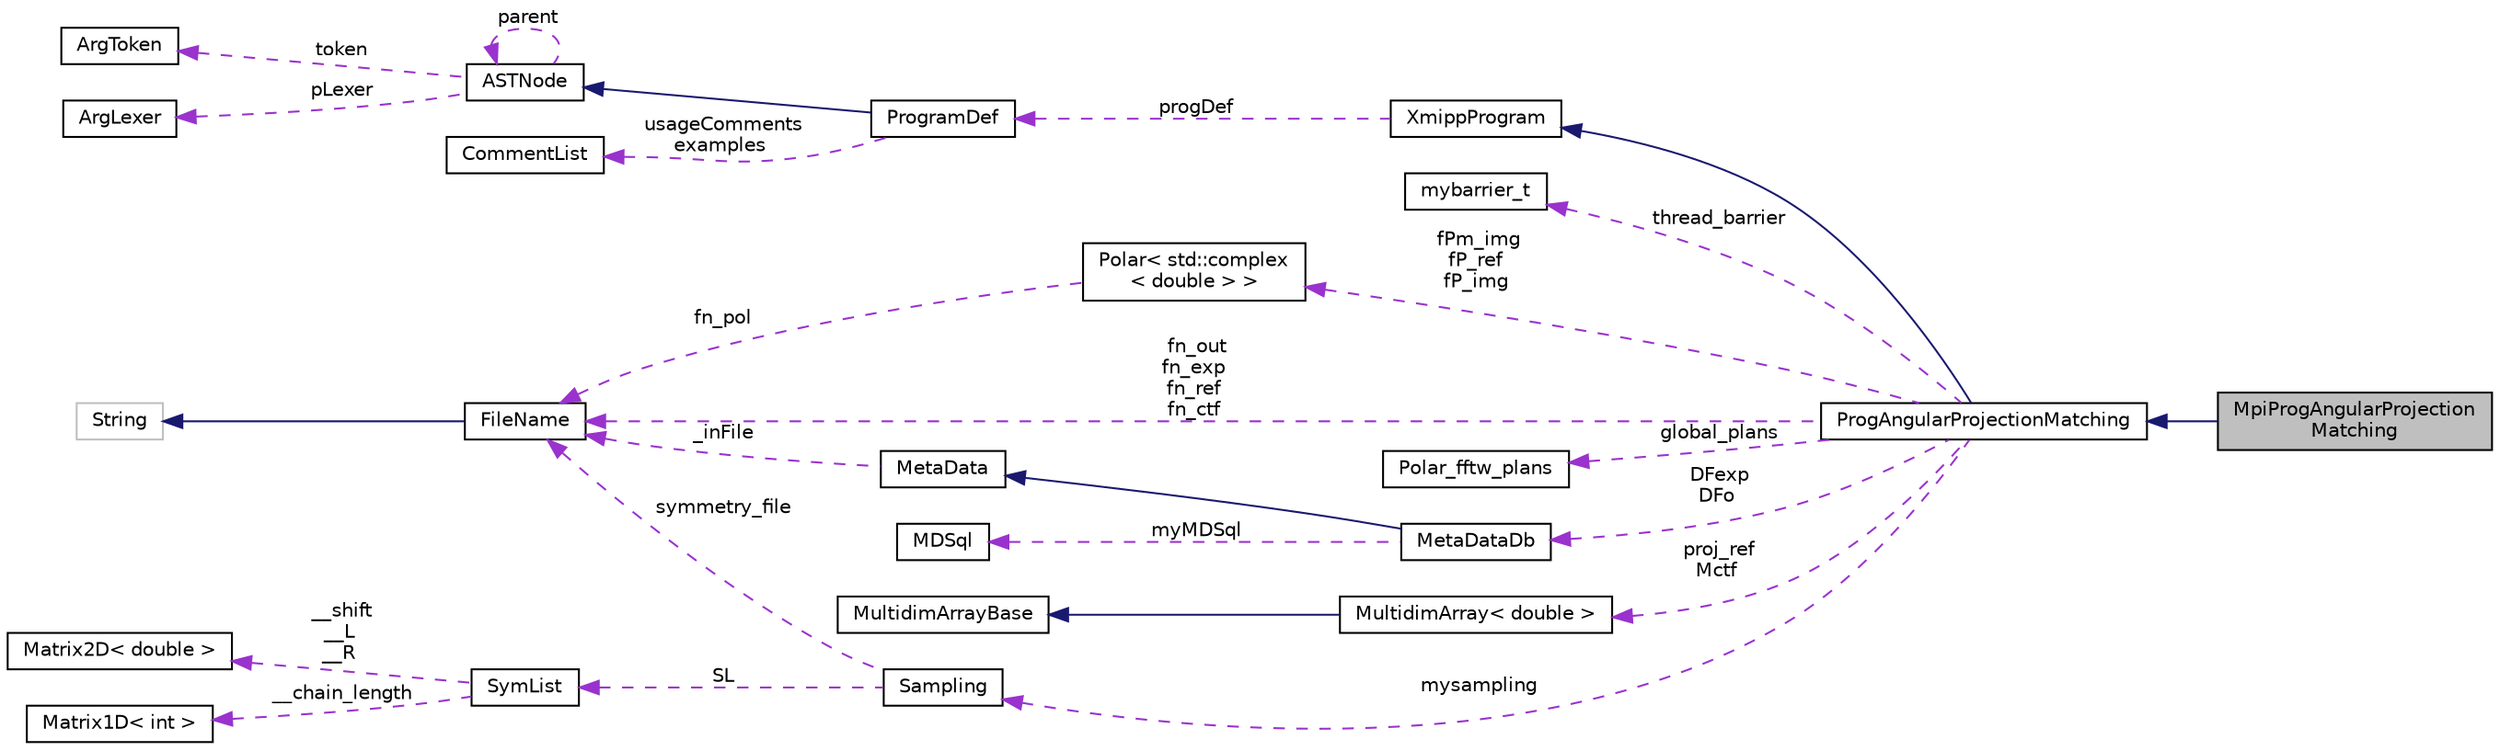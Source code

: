 digraph "MpiProgAngularProjectionMatching"
{
  edge [fontname="Helvetica",fontsize="10",labelfontname="Helvetica",labelfontsize="10"];
  node [fontname="Helvetica",fontsize="10",shape=record];
  rankdir="LR";
  Node3 [label="MpiProgAngularProjection\lMatching",height=0.2,width=0.4,color="black", fillcolor="grey75", style="filled", fontcolor="black"];
  Node4 -> Node3 [dir="back",color="midnightblue",fontsize="10",style="solid",fontname="Helvetica"];
  Node4 [label="ProgAngularProjectionMatching",height=0.2,width=0.4,color="black", fillcolor="white", style="filled",URL="$classProgAngularProjectionMatching.html"];
  Node5 -> Node4 [dir="back",color="midnightblue",fontsize="10",style="solid",fontname="Helvetica"];
  Node5 [label="XmippProgram",height=0.2,width=0.4,color="black", fillcolor="white", style="filled",URL="$classXmippProgram.html"];
  Node6 -> Node5 [dir="back",color="darkorchid3",fontsize="10",style="dashed",label=" progDef" ,fontname="Helvetica"];
  Node6 [label="ProgramDef",height=0.2,width=0.4,color="black", fillcolor="white", style="filled",URL="$classProgramDef.html"];
  Node7 -> Node6 [dir="back",color="midnightblue",fontsize="10",style="solid",fontname="Helvetica"];
  Node7 [label="ASTNode",height=0.2,width=0.4,color="black", fillcolor="white", style="filled",URL="$classASTNode.html"];
  Node8 -> Node7 [dir="back",color="darkorchid3",fontsize="10",style="dashed",label=" token" ,fontname="Helvetica"];
  Node8 [label="ArgToken",height=0.2,width=0.4,color="black", fillcolor="white", style="filled",URL="$classArgToken.html"];
  Node9 -> Node7 [dir="back",color="darkorchid3",fontsize="10",style="dashed",label=" pLexer" ,fontname="Helvetica"];
  Node9 [label="ArgLexer",height=0.2,width=0.4,color="black", fillcolor="white", style="filled",URL="$classArgLexer.html"];
  Node7 -> Node7 [dir="back",color="darkorchid3",fontsize="10",style="dashed",label=" parent" ,fontname="Helvetica"];
  Node10 -> Node6 [dir="back",color="darkorchid3",fontsize="10",style="dashed",label=" usageComments\nexamples" ,fontname="Helvetica"];
  Node10 [label="CommentList",height=0.2,width=0.4,color="black", fillcolor="white", style="filled",URL="$classCommentList.html"];
  Node11 -> Node4 [dir="back",color="darkorchid3",fontsize="10",style="dashed",label=" thread_barrier" ,fontname="Helvetica"];
  Node11 [label="mybarrier_t",height=0.2,width=0.4,color="black", fillcolor="white", style="filled",URL="$structmybarrier__t.html"];
  Node12 -> Node4 [dir="back",color="darkorchid3",fontsize="10",style="dashed",label=" fPm_img\nfP_ref\nfP_img" ,fontname="Helvetica"];
  Node12 [label="Polar\< std::complex\l\< double \> \>",height=0.2,width=0.4,color="black", fillcolor="white", style="filled",URL="$classPolar.html"];
  Node13 -> Node12 [dir="back",color="darkorchid3",fontsize="10",style="dashed",label=" fn_pol" ,fontname="Helvetica"];
  Node13 [label="FileName",height=0.2,width=0.4,color="black", fillcolor="white", style="filled",URL="$classFileName.html"];
  Node14 -> Node13 [dir="back",color="midnightblue",fontsize="10",style="solid",fontname="Helvetica"];
  Node14 [label="String",height=0.2,width=0.4,color="grey75", fillcolor="white", style="filled"];
  Node15 -> Node4 [dir="back",color="darkorchid3",fontsize="10",style="dashed",label=" global_plans" ,fontname="Helvetica"];
  Node15 [label="Polar_fftw_plans",height=0.2,width=0.4,color="black", fillcolor="white", style="filled",URL="$classPolar__fftw__plans.html"];
  Node16 -> Node4 [dir="back",color="darkorchid3",fontsize="10",style="dashed",label=" DFexp\nDFo" ,fontname="Helvetica"];
  Node16 [label="MetaDataDb",height=0.2,width=0.4,color="black", fillcolor="white", style="filled",URL="$classMetaDataDb.html"];
  Node17 -> Node16 [dir="back",color="midnightblue",fontsize="10",style="solid",fontname="Helvetica"];
  Node17 [label="MetaData",height=0.2,width=0.4,color="black", fillcolor="white", style="filled",URL="$classMetaData.html"];
  Node13 -> Node17 [dir="back",color="darkorchid3",fontsize="10",style="dashed",label=" _inFile" ,fontname="Helvetica"];
  Node18 -> Node16 [dir="back",color="darkorchid3",fontsize="10",style="dashed",label=" myMDSql" ,fontname="Helvetica"];
  Node18 [label="MDSql",height=0.2,width=0.4,color="black", fillcolor="white", style="filled",URL="$classMDSql.html"];
  Node19 -> Node4 [dir="back",color="darkorchid3",fontsize="10",style="dashed",label=" proj_ref\nMctf" ,fontname="Helvetica"];
  Node19 [label="MultidimArray\< double \>",height=0.2,width=0.4,color="black", fillcolor="white", style="filled",URL="$classMultidimArray.html"];
  Node20 -> Node19 [dir="back",color="midnightblue",fontsize="10",style="solid",fontname="Helvetica"];
  Node20 [label="MultidimArrayBase",height=0.2,width=0.4,color="black", fillcolor="white", style="filled",URL="$classMultidimArrayBase.html"];
  Node21 -> Node4 [dir="back",color="darkorchid3",fontsize="10",style="dashed",label=" mysampling" ,fontname="Helvetica"];
  Node21 [label="Sampling",height=0.2,width=0.4,color="black", fillcolor="white", style="filled",URL="$classSampling.html"];
  Node22 -> Node21 [dir="back",color="darkorchid3",fontsize="10",style="dashed",label=" SL" ,fontname="Helvetica"];
  Node22 [label="SymList",height=0.2,width=0.4,color="black", fillcolor="white", style="filled",URL="$classSymList.html"];
  Node23 -> Node22 [dir="back",color="darkorchid3",fontsize="10",style="dashed",label=" __shift\n__L\n__R" ,fontname="Helvetica"];
  Node23 [label="Matrix2D\< double \>",height=0.2,width=0.4,color="black", fillcolor="white", style="filled",URL="$classMatrix2D.html"];
  Node24 -> Node22 [dir="back",color="darkorchid3",fontsize="10",style="dashed",label=" __chain_length" ,fontname="Helvetica"];
  Node24 [label="Matrix1D\< int \>",height=0.2,width=0.4,color="black", fillcolor="white", style="filled",URL="$classMatrix1D.html"];
  Node13 -> Node21 [dir="back",color="darkorchid3",fontsize="10",style="dashed",label=" symmetry_file" ,fontname="Helvetica"];
  Node13 -> Node4 [dir="back",color="darkorchid3",fontsize="10",style="dashed",label=" fn_out\nfn_exp\nfn_ref\nfn_ctf" ,fontname="Helvetica"];
}

